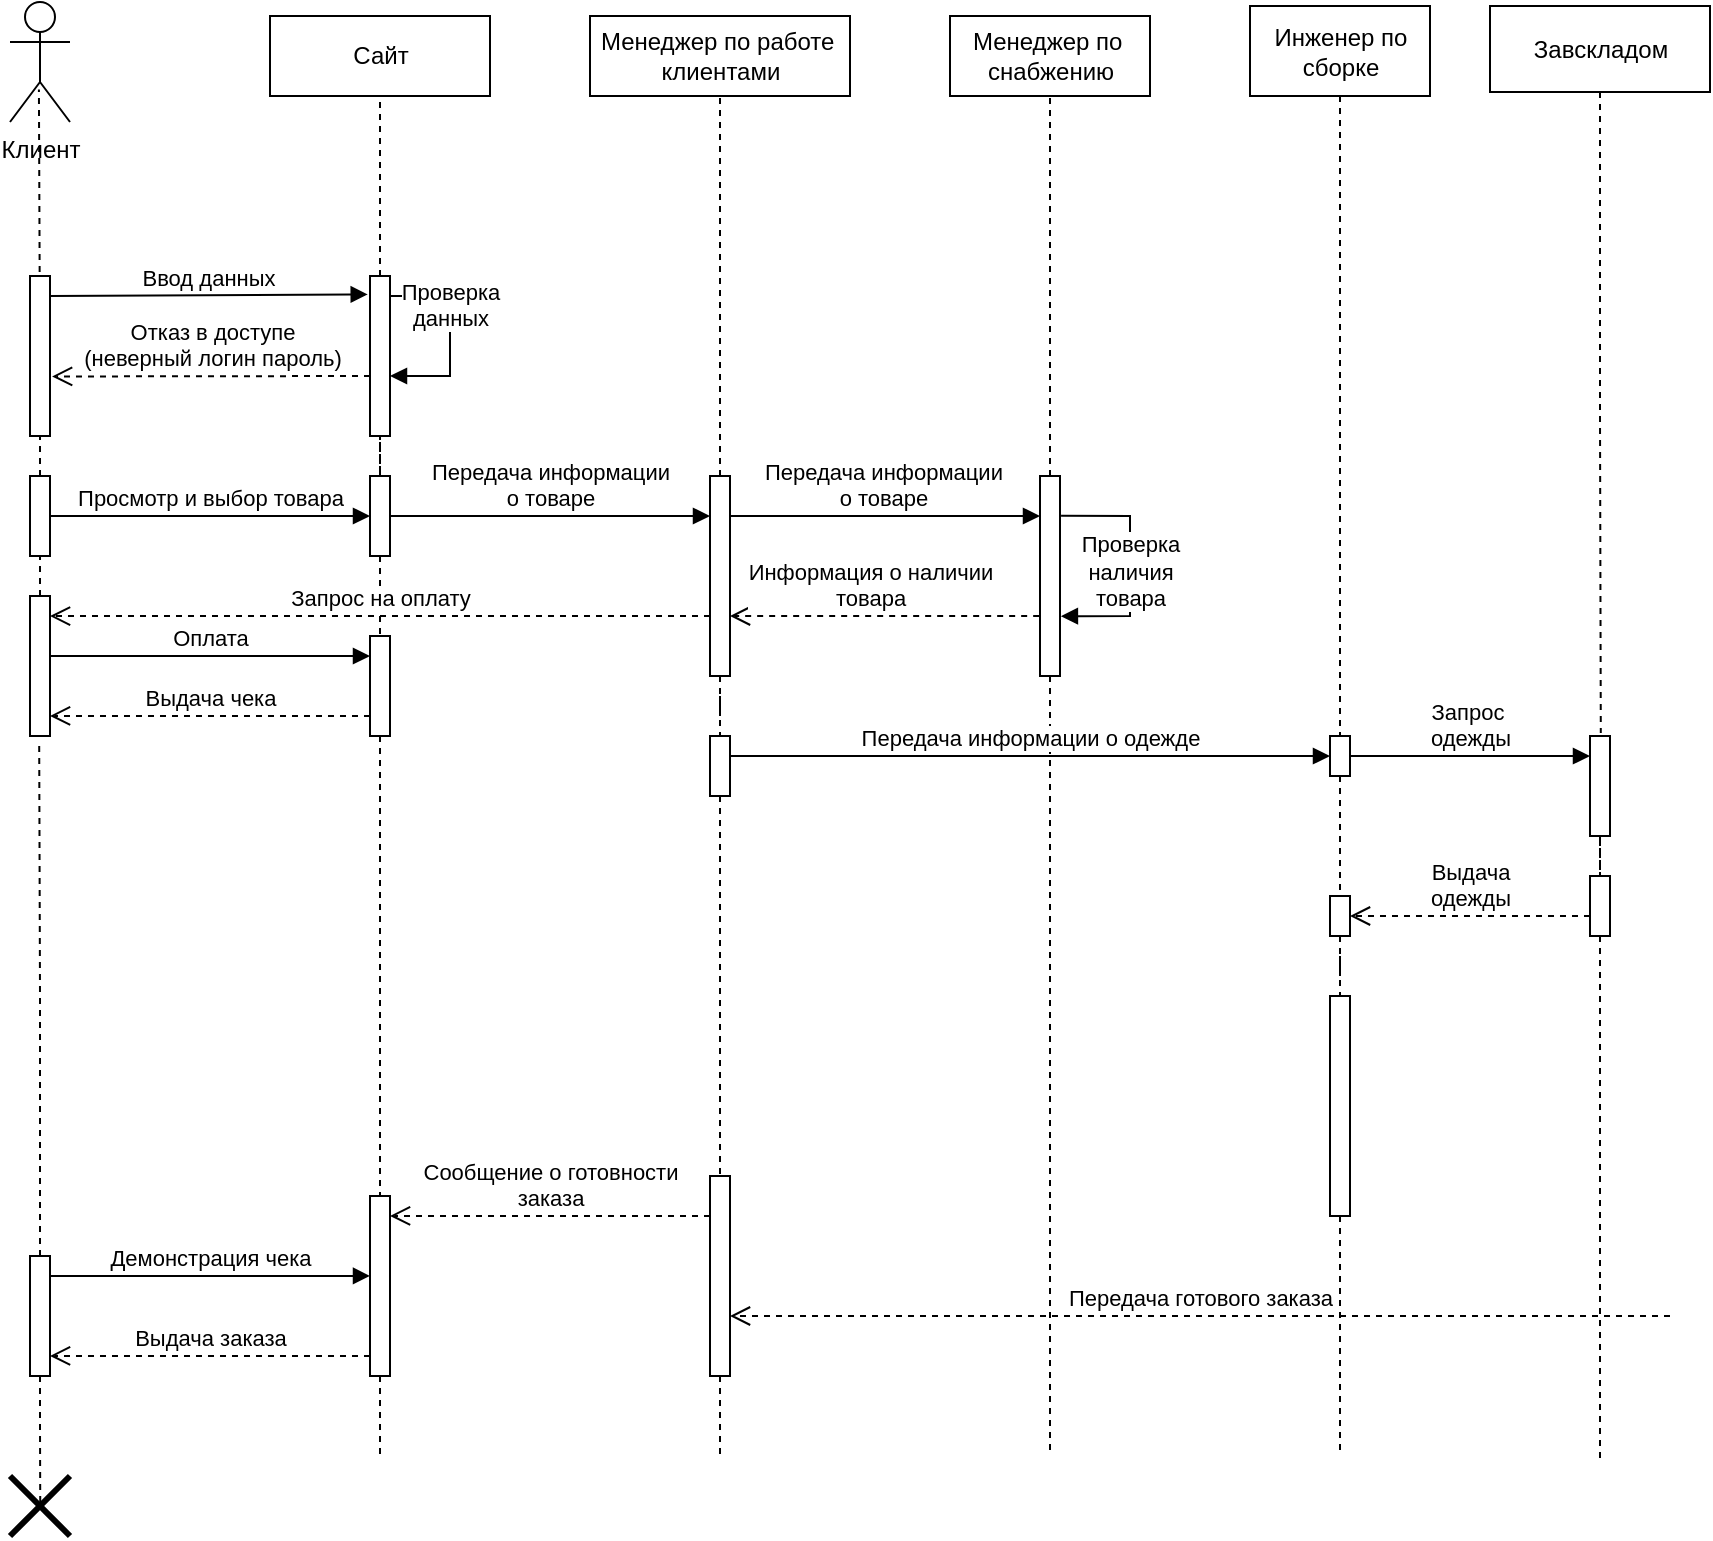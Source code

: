 <mxfile version="20.8.16" type="github">
  <diagram name="Страница 1" id="m2RSqw12BbcM5WCUWQPT">
    <mxGraphModel dx="1434" dy="764" grid="1" gridSize="10" guides="1" tooltips="1" connect="1" arrows="1" fold="1" page="1" pageScale="1" pageWidth="827" pageHeight="1169" math="0" shadow="0">
      <root>
        <mxCell id="0" />
        <mxCell id="1" parent="0" />
        <mxCell id="IIu5eBHM4CLS01pk-B7N-1" value="Клиент" style="shape=umlActor;verticalLabelPosition=bottom;verticalAlign=top;html=1;" vertex="1" parent="1">
          <mxGeometry x="110" y="23" width="30" height="60" as="geometry" />
        </mxCell>
        <mxCell id="IIu5eBHM4CLS01pk-B7N-2" value="Сайт" style="html=1;" vertex="1" parent="1">
          <mxGeometry x="240" y="30" width="110" height="40" as="geometry" />
        </mxCell>
        <mxCell id="IIu5eBHM4CLS01pk-B7N-3" value="Менеджер по работе&amp;nbsp;&lt;br&gt;клиентами" style="html=1;" vertex="1" parent="1">
          <mxGeometry x="400" y="30" width="130" height="40" as="geometry" />
        </mxCell>
        <mxCell id="IIu5eBHM4CLS01pk-B7N-4" value="Менеджер по&amp;nbsp;&lt;br&gt;снабжению" style="html=1;" vertex="1" parent="1">
          <mxGeometry x="580" y="30" width="100" height="40" as="geometry" />
        </mxCell>
        <mxCell id="IIu5eBHM4CLS01pk-B7N-5" style="edgeStyle=orthogonalEdgeStyle;rounded=0;orthogonalLoop=1;jettySize=auto;html=1;endArrow=none;endFill=0;dashed=1;" edge="1" parent="1" source="IIu5eBHM4CLS01pk-B7N-6" target="IIu5eBHM4CLS01pk-B7N-34">
          <mxGeometry relative="1" as="geometry">
            <mxPoint x="775.0" y="401.515" as="targetPoint" />
          </mxGeometry>
        </mxCell>
        <mxCell id="IIu5eBHM4CLS01pk-B7N-6" value="Инженер по&lt;br&gt;сборке" style="html=1;" vertex="1" parent="1">
          <mxGeometry x="730" y="25" width="90" height="45" as="geometry" />
        </mxCell>
        <mxCell id="IIu5eBHM4CLS01pk-B7N-7" style="edgeStyle=orthogonalEdgeStyle;rounded=0;orthogonalLoop=1;jettySize=auto;html=1;entryX=0.482;entryY=0.729;entryDx=0;entryDy=0;entryPerimeter=0;dashed=1;endArrow=none;endFill=0;startArrow=none;" edge="1" parent="1" source="IIu5eBHM4CLS01pk-B7N-64" target="IIu5eBHM4CLS01pk-B7N-1">
          <mxGeometry relative="1" as="geometry" />
        </mxCell>
        <mxCell id="IIu5eBHM4CLS01pk-B7N-8" value="" style="html=1;points=[];perimeter=orthogonalPerimeter;" vertex="1" parent="1">
          <mxGeometry x="120" y="160" width="10" height="80" as="geometry" />
        </mxCell>
        <mxCell id="IIu5eBHM4CLS01pk-B7N-9" style="edgeStyle=orthogonalEdgeStyle;rounded=0;orthogonalLoop=1;jettySize=auto;html=1;endArrow=none;endFill=0;dashed=1;entryX=0.54;entryY=-0.029;entryDx=0;entryDy=0;entryPerimeter=0;" edge="1" parent="1" source="IIu5eBHM4CLS01pk-B7N-10" target="IIu5eBHM4CLS01pk-B7N-39">
          <mxGeometry relative="1" as="geometry">
            <mxPoint x="905.0" y="380" as="targetPoint" />
          </mxGeometry>
        </mxCell>
        <mxCell id="IIu5eBHM4CLS01pk-B7N-10" value="Завскладом" style="html=1;" vertex="1" parent="1">
          <mxGeometry x="850" y="25" width="110" height="43" as="geometry" />
        </mxCell>
        <mxCell id="IIu5eBHM4CLS01pk-B7N-13" style="edgeStyle=orthogonalEdgeStyle;rounded=0;orthogonalLoop=1;jettySize=auto;html=1;entryX=0.5;entryY=1;entryDx=0;entryDy=0;dashed=1;endArrow=none;endFill=0;" edge="1" parent="1" source="IIu5eBHM4CLS01pk-B7N-14" target="IIu5eBHM4CLS01pk-B7N-2">
          <mxGeometry relative="1" as="geometry" />
        </mxCell>
        <mxCell id="IIu5eBHM4CLS01pk-B7N-14" value="" style="html=1;points=[];perimeter=orthogonalPerimeter;" vertex="1" parent="1">
          <mxGeometry x="290" y="160" width="10" height="80" as="geometry" />
        </mxCell>
        <mxCell id="IIu5eBHM4CLS01pk-B7N-15" value="Ввод данных" style="html=1;verticalAlign=bottom;endArrow=block;rounded=0;entryX=-0.114;entryY=0.115;entryDx=0;entryDy=0;entryPerimeter=0;" edge="1" parent="1" target="IIu5eBHM4CLS01pk-B7N-14">
          <mxGeometry width="80" relative="1" as="geometry">
            <mxPoint x="130" y="170" as="sourcePoint" />
            <mxPoint x="210" y="170" as="targetPoint" />
          </mxGeometry>
        </mxCell>
        <mxCell id="IIu5eBHM4CLS01pk-B7N-16" value="Отказ в доступе&lt;br&gt;(неверный логин пароль)" style="html=1;verticalAlign=bottom;endArrow=open;dashed=1;endSize=8;rounded=0;entryX=1.104;entryY=0.628;entryDx=0;entryDy=0;entryPerimeter=0;exitX=0;exitY=0.625;exitDx=0;exitDy=0;exitPerimeter=0;" edge="1" parent="1" source="IIu5eBHM4CLS01pk-B7N-14" target="IIu5eBHM4CLS01pk-B7N-8">
          <mxGeometry relative="1" as="geometry">
            <mxPoint x="290" y="200" as="sourcePoint" />
            <mxPoint x="210" y="200" as="targetPoint" />
          </mxGeometry>
        </mxCell>
        <mxCell id="IIu5eBHM4CLS01pk-B7N-17" value="Проверка&lt;br&gt;данных" style="html=1;verticalAlign=bottom;endArrow=block;rounded=0;entryX=1;entryY=0.625;entryDx=0;entryDy=0;entryPerimeter=0;" edge="1" parent="1" target="IIu5eBHM4CLS01pk-B7N-14">
          <mxGeometry width="80" relative="1" as="geometry">
            <mxPoint x="300" y="170" as="sourcePoint" />
            <mxPoint x="310" y="200" as="targetPoint" />
            <Array as="points">
              <mxPoint x="330" y="170" />
              <mxPoint x="330" y="210" />
            </Array>
            <mxPoint as="offset" />
          </mxGeometry>
        </mxCell>
        <mxCell id="IIu5eBHM4CLS01pk-B7N-18" value="" style="html=1;points=[];perimeter=orthogonalPerimeter;" vertex="1" parent="1">
          <mxGeometry x="120" y="260" width="10" height="40" as="geometry" />
        </mxCell>
        <mxCell id="IIu5eBHM4CLS01pk-B7N-19" style="edgeStyle=orthogonalEdgeStyle;rounded=0;orthogonalLoop=1;jettySize=auto;html=1;entryX=0.5;entryY=1;entryDx=0;entryDy=0;entryPerimeter=0;endArrow=none;endFill=0;dashed=1;" edge="1" parent="1" source="IIu5eBHM4CLS01pk-B7N-21" target="IIu5eBHM4CLS01pk-B7N-14">
          <mxGeometry relative="1" as="geometry" />
        </mxCell>
        <mxCell id="IIu5eBHM4CLS01pk-B7N-20" style="edgeStyle=orthogonalEdgeStyle;rounded=0;orthogonalLoop=1;jettySize=auto;html=1;dashed=1;endArrow=none;endFill=0;startArrow=none;" edge="1" parent="1" source="IIu5eBHM4CLS01pk-B7N-66" target="IIu5eBHM4CLS01pk-B7N-56">
          <mxGeometry relative="1" as="geometry" />
        </mxCell>
        <mxCell id="IIu5eBHM4CLS01pk-B7N-21" value="" style="html=1;points=[];perimeter=orthogonalPerimeter;" vertex="1" parent="1">
          <mxGeometry x="290" y="260" width="10" height="40" as="geometry" />
        </mxCell>
        <mxCell id="IIu5eBHM4CLS01pk-B7N-22" value="Просмотр и выбор товара" style="html=1;verticalAlign=bottom;endArrow=block;rounded=0;entryX=0;entryY=0.5;entryDx=0;entryDy=0;entryPerimeter=0;exitX=1;exitY=0.5;exitDx=0;exitDy=0;exitPerimeter=0;" edge="1" parent="1" source="IIu5eBHM4CLS01pk-B7N-18" target="IIu5eBHM4CLS01pk-B7N-21">
          <mxGeometry width="80" relative="1" as="geometry">
            <mxPoint x="130" y="260" as="sourcePoint" />
            <mxPoint x="210" y="260" as="targetPoint" />
          </mxGeometry>
        </mxCell>
        <mxCell id="IIu5eBHM4CLS01pk-B7N-23" style="edgeStyle=orthogonalEdgeStyle;rounded=0;orthogonalLoop=1;jettySize=auto;html=1;entryX=0.5;entryY=1;entryDx=0;entryDy=0;endArrow=none;endFill=0;dashed=1;" edge="1" parent="1" source="IIu5eBHM4CLS01pk-B7N-25" target="IIu5eBHM4CLS01pk-B7N-3">
          <mxGeometry relative="1" as="geometry" />
        </mxCell>
        <mxCell id="IIu5eBHM4CLS01pk-B7N-24" style="edgeStyle=orthogonalEdgeStyle;rounded=0;orthogonalLoop=1;jettySize=auto;html=1;entryX=0.5;entryY=0;entryDx=0;entryDy=0;entryPerimeter=0;endArrow=none;endFill=0;dashed=1;" edge="1" parent="1" source="IIu5eBHM4CLS01pk-B7N-25" target="IIu5eBHM4CLS01pk-B7N-36">
          <mxGeometry relative="1" as="geometry" />
        </mxCell>
        <mxCell id="IIu5eBHM4CLS01pk-B7N-25" value="" style="html=1;points=[];perimeter=orthogonalPerimeter;" vertex="1" parent="1">
          <mxGeometry x="460" y="260" width="10" height="100" as="geometry" />
        </mxCell>
        <mxCell id="IIu5eBHM4CLS01pk-B7N-26" value="Передача информации&lt;br&gt;о товаре" style="html=1;verticalAlign=bottom;endArrow=block;rounded=0;entryX=0;entryY=0.2;entryDx=0;entryDy=0;entryPerimeter=0;" edge="1" parent="1" target="IIu5eBHM4CLS01pk-B7N-25">
          <mxGeometry width="80" relative="1" as="geometry">
            <mxPoint x="300" y="280" as="sourcePoint" />
            <mxPoint x="380" y="280" as="targetPoint" />
          </mxGeometry>
        </mxCell>
        <mxCell id="IIu5eBHM4CLS01pk-B7N-27" style="edgeStyle=orthogonalEdgeStyle;rounded=0;orthogonalLoop=1;jettySize=auto;html=1;entryX=0.5;entryY=1;entryDx=0;entryDy=0;endArrow=none;endFill=0;dashed=1;" edge="1" parent="1" source="IIu5eBHM4CLS01pk-B7N-29" target="IIu5eBHM4CLS01pk-B7N-4">
          <mxGeometry relative="1" as="geometry" />
        </mxCell>
        <mxCell id="IIu5eBHM4CLS01pk-B7N-28" style="edgeStyle=orthogonalEdgeStyle;rounded=0;orthogonalLoop=1;jettySize=auto;html=1;dashed=1;endArrow=none;endFill=0;" edge="1" parent="1" source="IIu5eBHM4CLS01pk-B7N-29">
          <mxGeometry relative="1" as="geometry">
            <mxPoint x="630" y="750" as="targetPoint" />
          </mxGeometry>
        </mxCell>
        <mxCell id="IIu5eBHM4CLS01pk-B7N-29" value="" style="html=1;points=[];perimeter=orthogonalPerimeter;" vertex="1" parent="1">
          <mxGeometry x="625" y="260" width="10" height="100" as="geometry" />
        </mxCell>
        <mxCell id="IIu5eBHM4CLS01pk-B7N-30" value="Передача информации&amp;nbsp;&lt;br&gt;о товаре&amp;nbsp;" style="html=1;verticalAlign=bottom;endArrow=block;rounded=0;" edge="1" parent="1" target="IIu5eBHM4CLS01pk-B7N-29">
          <mxGeometry width="80" relative="1" as="geometry">
            <mxPoint x="470" y="280" as="sourcePoint" />
            <mxPoint x="620" y="280" as="targetPoint" />
          </mxGeometry>
        </mxCell>
        <mxCell id="IIu5eBHM4CLS01pk-B7N-31" value="Проверка&lt;br&gt;наличия&lt;br&gt;товара" style="html=1;verticalAlign=bottom;endArrow=block;rounded=0;exitX=1.053;exitY=0.199;exitDx=0;exitDy=0;exitPerimeter=0;entryX=1.046;entryY=0.701;entryDx=0;entryDy=0;entryPerimeter=0;" edge="1" parent="1" source="IIu5eBHM4CLS01pk-B7N-29" target="IIu5eBHM4CLS01pk-B7N-29">
          <mxGeometry x="0.419" width="80" relative="1" as="geometry">
            <mxPoint x="640" y="280" as="sourcePoint" />
            <mxPoint x="640" y="330" as="targetPoint" />
            <Array as="points">
              <mxPoint x="670" y="280" />
              <mxPoint x="670" y="330" />
            </Array>
            <mxPoint as="offset" />
          </mxGeometry>
        </mxCell>
        <mxCell id="IIu5eBHM4CLS01pk-B7N-32" value="Информация о наличии&lt;br&gt;товара" style="html=1;verticalAlign=bottom;endArrow=open;dashed=1;endSize=8;rounded=0;exitX=-0.042;exitY=0.7;exitDx=0;exitDy=0;exitPerimeter=0;" edge="1" parent="1" source="IIu5eBHM4CLS01pk-B7N-29" target="IIu5eBHM4CLS01pk-B7N-25">
          <mxGeometry x="0.094" relative="1" as="geometry">
            <mxPoint x="620" y="330" as="sourcePoint" />
            <mxPoint x="540" y="330" as="targetPoint" />
            <mxPoint as="offset" />
          </mxGeometry>
        </mxCell>
        <mxCell id="IIu5eBHM4CLS01pk-B7N-33" style="edgeStyle=orthogonalEdgeStyle;rounded=0;orthogonalLoop=1;jettySize=auto;html=1;endArrow=none;endFill=0;dashed=1;entryX=0.5;entryY=0;entryDx=0;entryDy=0;entryPerimeter=0;startArrow=none;" edge="1" parent="1" source="IIu5eBHM4CLS01pk-B7N-62" target="IIu5eBHM4CLS01pk-B7N-43">
          <mxGeometry relative="1" as="geometry">
            <mxPoint x="775" y="460" as="targetPoint" />
          </mxGeometry>
        </mxCell>
        <mxCell id="IIu5eBHM4CLS01pk-B7N-34" value="" style="html=1;points=[];perimeter=orthogonalPerimeter;" vertex="1" parent="1">
          <mxGeometry x="770" y="390" width="10" height="20" as="geometry" />
        </mxCell>
        <mxCell id="IIu5eBHM4CLS01pk-B7N-35" style="edgeStyle=orthogonalEdgeStyle;rounded=0;orthogonalLoop=1;jettySize=auto;html=1;dashed=1;endArrow=none;endFill=0;" edge="1" parent="1" source="IIu5eBHM4CLS01pk-B7N-36">
          <mxGeometry relative="1" as="geometry">
            <mxPoint x="465" y="650" as="targetPoint" />
          </mxGeometry>
        </mxCell>
        <mxCell id="IIu5eBHM4CLS01pk-B7N-36" value="" style="html=1;points=[];perimeter=orthogonalPerimeter;" vertex="1" parent="1">
          <mxGeometry x="460" y="390" width="10" height="30" as="geometry" />
        </mxCell>
        <mxCell id="IIu5eBHM4CLS01pk-B7N-37" value="Передача информации о одежде" style="html=1;verticalAlign=bottom;endArrow=block;rounded=0;" edge="1" parent="1">
          <mxGeometry width="80" relative="1" as="geometry">
            <mxPoint x="470" y="400" as="sourcePoint" />
            <mxPoint x="770" y="400" as="targetPoint" />
          </mxGeometry>
        </mxCell>
        <mxCell id="IIu5eBHM4CLS01pk-B7N-38" style="edgeStyle=orthogonalEdgeStyle;rounded=0;orthogonalLoop=1;jettySize=auto;html=1;dashed=1;endArrow=none;endFill=0;" edge="1" parent="1" source="IIu5eBHM4CLS01pk-B7N-39" target="IIu5eBHM4CLS01pk-B7N-61">
          <mxGeometry relative="1" as="geometry" />
        </mxCell>
        <mxCell id="IIu5eBHM4CLS01pk-B7N-39" value="" style="html=1;points=[];perimeter=orthogonalPerimeter;" vertex="1" parent="1">
          <mxGeometry x="900" y="390" width="10" height="50" as="geometry" />
        </mxCell>
        <mxCell id="IIu5eBHM4CLS01pk-B7N-40" value="Запрос&amp;nbsp;&lt;br&gt;одежды" style="html=1;verticalAlign=bottom;endArrow=block;rounded=0;entryX=0;entryY=0.2;entryDx=0;entryDy=0;entryPerimeter=0;" edge="1" parent="1" target="IIu5eBHM4CLS01pk-B7N-39">
          <mxGeometry width="80" relative="1" as="geometry">
            <mxPoint x="780" y="400" as="sourcePoint" />
            <mxPoint x="860" y="400" as="targetPoint" />
          </mxGeometry>
        </mxCell>
        <mxCell id="IIu5eBHM4CLS01pk-B7N-41" value="Выдача&lt;br&gt;одежды" style="html=1;verticalAlign=bottom;endArrow=open;dashed=1;endSize=8;rounded=0;exitX=0;exitY=0.667;exitDx=0;exitDy=0;exitPerimeter=0;" edge="1" parent="1" source="IIu5eBHM4CLS01pk-B7N-61">
          <mxGeometry relative="1" as="geometry">
            <mxPoint x="900" y="440" as="sourcePoint" />
            <mxPoint x="780" y="480" as="targetPoint" />
          </mxGeometry>
        </mxCell>
        <mxCell id="IIu5eBHM4CLS01pk-B7N-42" style="edgeStyle=orthogonalEdgeStyle;rounded=0;orthogonalLoop=1;jettySize=auto;html=1;endArrow=none;endFill=0;dashed=1;" edge="1" parent="1" source="IIu5eBHM4CLS01pk-B7N-43">
          <mxGeometry relative="1" as="geometry">
            <mxPoint x="775" y="750" as="targetPoint" />
          </mxGeometry>
        </mxCell>
        <mxCell id="IIu5eBHM4CLS01pk-B7N-43" value="" style="html=1;points=[];perimeter=orthogonalPerimeter;" vertex="1" parent="1">
          <mxGeometry x="770" y="520" width="10" height="110" as="geometry" />
        </mxCell>
        <mxCell id="IIu5eBHM4CLS01pk-B7N-48" style="edgeStyle=orthogonalEdgeStyle;rounded=0;orthogonalLoop=1;jettySize=auto;html=1;dashed=1;endArrow=none;endFill=0;" edge="1" parent="1" source="IIu5eBHM4CLS01pk-B7N-49">
          <mxGeometry relative="1" as="geometry">
            <mxPoint x="465" y="750" as="targetPoint" />
          </mxGeometry>
        </mxCell>
        <mxCell id="IIu5eBHM4CLS01pk-B7N-49" value="" style="html=1;points=[];perimeter=orthogonalPerimeter;" vertex="1" parent="1">
          <mxGeometry x="460" y="610" width="10" height="100" as="geometry" />
        </mxCell>
        <mxCell id="IIu5eBHM4CLS01pk-B7N-50" style="edgeStyle=orthogonalEdgeStyle;rounded=0;orthogonalLoop=1;jettySize=auto;html=1;dashed=1;endArrow=none;endFill=0;entryX=0.504;entryY=0.462;entryDx=0;entryDy=0;entryPerimeter=0;" edge="1" parent="1" source="IIu5eBHM4CLS01pk-B7N-51" target="IIu5eBHM4CLS01pk-B7N-71">
          <mxGeometry relative="1" as="geometry">
            <mxPoint x="125" y="760" as="targetPoint" />
          </mxGeometry>
        </mxCell>
        <mxCell id="IIu5eBHM4CLS01pk-B7N-51" value="" style="html=1;points=[];perimeter=orthogonalPerimeter;" vertex="1" parent="1">
          <mxGeometry x="120" y="650" width="10" height="60" as="geometry" />
        </mxCell>
        <mxCell id="IIu5eBHM4CLS01pk-B7N-54" value="Передача готового заказа" style="html=1;verticalAlign=bottom;endArrow=open;dashed=1;endSize=8;rounded=0;" edge="1" parent="1">
          <mxGeometry relative="1" as="geometry">
            <mxPoint x="940" y="680" as="sourcePoint" />
            <mxPoint x="470" y="680" as="targetPoint" />
          </mxGeometry>
        </mxCell>
        <mxCell id="IIu5eBHM4CLS01pk-B7N-55" style="edgeStyle=orthogonalEdgeStyle;rounded=0;orthogonalLoop=1;jettySize=auto;html=1;dashed=1;endArrow=none;endFill=0;" edge="1" parent="1" source="IIu5eBHM4CLS01pk-B7N-56">
          <mxGeometry relative="1" as="geometry">
            <mxPoint x="295" y="750" as="targetPoint" />
          </mxGeometry>
        </mxCell>
        <mxCell id="IIu5eBHM4CLS01pk-B7N-56" value="" style="html=1;points=[];perimeter=orthogonalPerimeter;" vertex="1" parent="1">
          <mxGeometry x="290" y="620" width="10" height="90" as="geometry" />
        </mxCell>
        <mxCell id="IIu5eBHM4CLS01pk-B7N-57" value="Сообщение о готовности&lt;br&gt;заказа" style="html=1;verticalAlign=bottom;endArrow=open;dashed=1;endSize=8;rounded=0;entryX=1;entryY=0.111;entryDx=0;entryDy=0;entryPerimeter=0;" edge="1" parent="1" source="IIu5eBHM4CLS01pk-B7N-49" target="IIu5eBHM4CLS01pk-B7N-56">
          <mxGeometry relative="1" as="geometry">
            <mxPoint x="454" y="679.66" as="sourcePoint" />
            <mxPoint x="360" y="680" as="targetPoint" />
          </mxGeometry>
        </mxCell>
        <mxCell id="IIu5eBHM4CLS01pk-B7N-58" value="Демонстрация чека" style="html=1;verticalAlign=bottom;endArrow=block;rounded=0;entryX=0;entryY=0.444;entryDx=0;entryDy=0;entryPerimeter=0;exitX=1;exitY=0.167;exitDx=0;exitDy=0;exitPerimeter=0;" edge="1" parent="1" source="IIu5eBHM4CLS01pk-B7N-51" target="IIu5eBHM4CLS01pk-B7N-56">
          <mxGeometry width="80" relative="1" as="geometry">
            <mxPoint x="140" y="660" as="sourcePoint" />
            <mxPoint x="210" y="680" as="targetPoint" />
            <Array as="points">
              <mxPoint x="210" y="660" />
            </Array>
          </mxGeometry>
        </mxCell>
        <mxCell id="IIu5eBHM4CLS01pk-B7N-59" value="Выдача заказа" style="html=1;verticalAlign=bottom;endArrow=open;dashed=1;endSize=8;rounded=0;entryX=1;entryY=0.833;entryDx=0;entryDy=0;entryPerimeter=0;" edge="1" parent="1" target="IIu5eBHM4CLS01pk-B7N-51">
          <mxGeometry relative="1" as="geometry">
            <mxPoint x="290" y="700" as="sourcePoint" />
            <mxPoint x="210" y="700" as="targetPoint" />
          </mxGeometry>
        </mxCell>
        <mxCell id="IIu5eBHM4CLS01pk-B7N-60" style="edgeStyle=orthogonalEdgeStyle;rounded=0;orthogonalLoop=1;jettySize=auto;html=1;dashed=1;endArrow=none;endFill=0;" edge="1" parent="1" source="IIu5eBHM4CLS01pk-B7N-61">
          <mxGeometry relative="1" as="geometry">
            <mxPoint x="905" y="751.103" as="targetPoint" />
          </mxGeometry>
        </mxCell>
        <mxCell id="IIu5eBHM4CLS01pk-B7N-61" value="" style="html=1;points=[];perimeter=orthogonalPerimeter;" vertex="1" parent="1">
          <mxGeometry x="900" y="460" width="10" height="30" as="geometry" />
        </mxCell>
        <mxCell id="IIu5eBHM4CLS01pk-B7N-62" value="" style="html=1;points=[];perimeter=orthogonalPerimeter;" vertex="1" parent="1">
          <mxGeometry x="770" y="470" width="10" height="20" as="geometry" />
        </mxCell>
        <mxCell id="IIu5eBHM4CLS01pk-B7N-63" value="" style="edgeStyle=orthogonalEdgeStyle;rounded=0;orthogonalLoop=1;jettySize=auto;html=1;endArrow=none;endFill=0;dashed=1;entryX=0.5;entryY=0;entryDx=0;entryDy=0;entryPerimeter=0;" edge="1" parent="1" source="IIu5eBHM4CLS01pk-B7N-34" target="IIu5eBHM4CLS01pk-B7N-62">
          <mxGeometry relative="1" as="geometry">
            <mxPoint x="775" y="520" as="targetPoint" />
            <mxPoint x="775" y="440" as="sourcePoint" />
          </mxGeometry>
        </mxCell>
        <mxCell id="IIu5eBHM4CLS01pk-B7N-64" value="" style="html=1;points=[];perimeter=orthogonalPerimeter;" vertex="1" parent="1">
          <mxGeometry x="120" y="320" width="10" height="70" as="geometry" />
        </mxCell>
        <mxCell id="IIu5eBHM4CLS01pk-B7N-65" value="" style="edgeStyle=orthogonalEdgeStyle;rounded=0;orthogonalLoop=1;jettySize=auto;html=1;dashed=1;endArrow=none;endFill=0;entryX=0.46;entryY=1.058;entryDx=0;entryDy=0;entryPerimeter=0;" edge="1" parent="1" source="IIu5eBHM4CLS01pk-B7N-51" target="IIu5eBHM4CLS01pk-B7N-64">
          <mxGeometry relative="1" as="geometry">
            <mxPoint x="125.0" y="650" as="sourcePoint" />
            <mxPoint x="125" y="390" as="targetPoint" />
          </mxGeometry>
        </mxCell>
        <mxCell id="IIu5eBHM4CLS01pk-B7N-66" value="" style="html=1;points=[];perimeter=orthogonalPerimeter;" vertex="1" parent="1">
          <mxGeometry x="290" y="340" width="10" height="50" as="geometry" />
        </mxCell>
        <mxCell id="IIu5eBHM4CLS01pk-B7N-67" value="" style="edgeStyle=orthogonalEdgeStyle;rounded=0;orthogonalLoop=1;jettySize=auto;html=1;dashed=1;endArrow=none;endFill=0;" edge="1" parent="1" source="IIu5eBHM4CLS01pk-B7N-21" target="IIu5eBHM4CLS01pk-B7N-66">
          <mxGeometry relative="1" as="geometry">
            <mxPoint x="295" y="300" as="sourcePoint" />
            <mxPoint x="295" y="650" as="targetPoint" />
          </mxGeometry>
        </mxCell>
        <mxCell id="IIu5eBHM4CLS01pk-B7N-68" value="Запрос на оплату" style="html=1;verticalAlign=bottom;endArrow=open;dashed=1;endSize=8;rounded=0;entryX=1;entryY=0.143;entryDx=0;entryDy=0;entryPerimeter=0;" edge="1" parent="1" target="IIu5eBHM4CLS01pk-B7N-64">
          <mxGeometry relative="1" as="geometry">
            <mxPoint x="460" y="330" as="sourcePoint" />
            <mxPoint x="380" y="330" as="targetPoint" />
          </mxGeometry>
        </mxCell>
        <mxCell id="IIu5eBHM4CLS01pk-B7N-69" value="Оплата" style="html=1;verticalAlign=bottom;endArrow=block;rounded=0;entryX=0;entryY=0.2;entryDx=0;entryDy=0;entryPerimeter=0;exitX=1;exitY=0.429;exitDx=0;exitDy=0;exitPerimeter=0;" edge="1" parent="1" source="IIu5eBHM4CLS01pk-B7N-64" target="IIu5eBHM4CLS01pk-B7N-66">
          <mxGeometry width="80" relative="1" as="geometry">
            <mxPoint x="130" y="370" as="sourcePoint" />
            <mxPoint x="280" y="370" as="targetPoint" />
          </mxGeometry>
        </mxCell>
        <mxCell id="IIu5eBHM4CLS01pk-B7N-70" value="Выдача чека" style="html=1;verticalAlign=bottom;endArrow=open;dashed=1;endSize=8;rounded=0;entryX=1;entryY=0.857;entryDx=0;entryDy=0;entryPerimeter=0;" edge="1" parent="1" target="IIu5eBHM4CLS01pk-B7N-64">
          <mxGeometry relative="1" as="geometry">
            <mxPoint x="290" y="380" as="sourcePoint" />
            <mxPoint x="210" y="380" as="targetPoint" />
          </mxGeometry>
        </mxCell>
        <mxCell id="IIu5eBHM4CLS01pk-B7N-71" value="" style="shape=umlDestroy;whiteSpace=wrap;html=1;strokeWidth=3;" vertex="1" parent="1">
          <mxGeometry x="110" y="760" width="30" height="30" as="geometry" />
        </mxCell>
      </root>
    </mxGraphModel>
  </diagram>
</mxfile>
